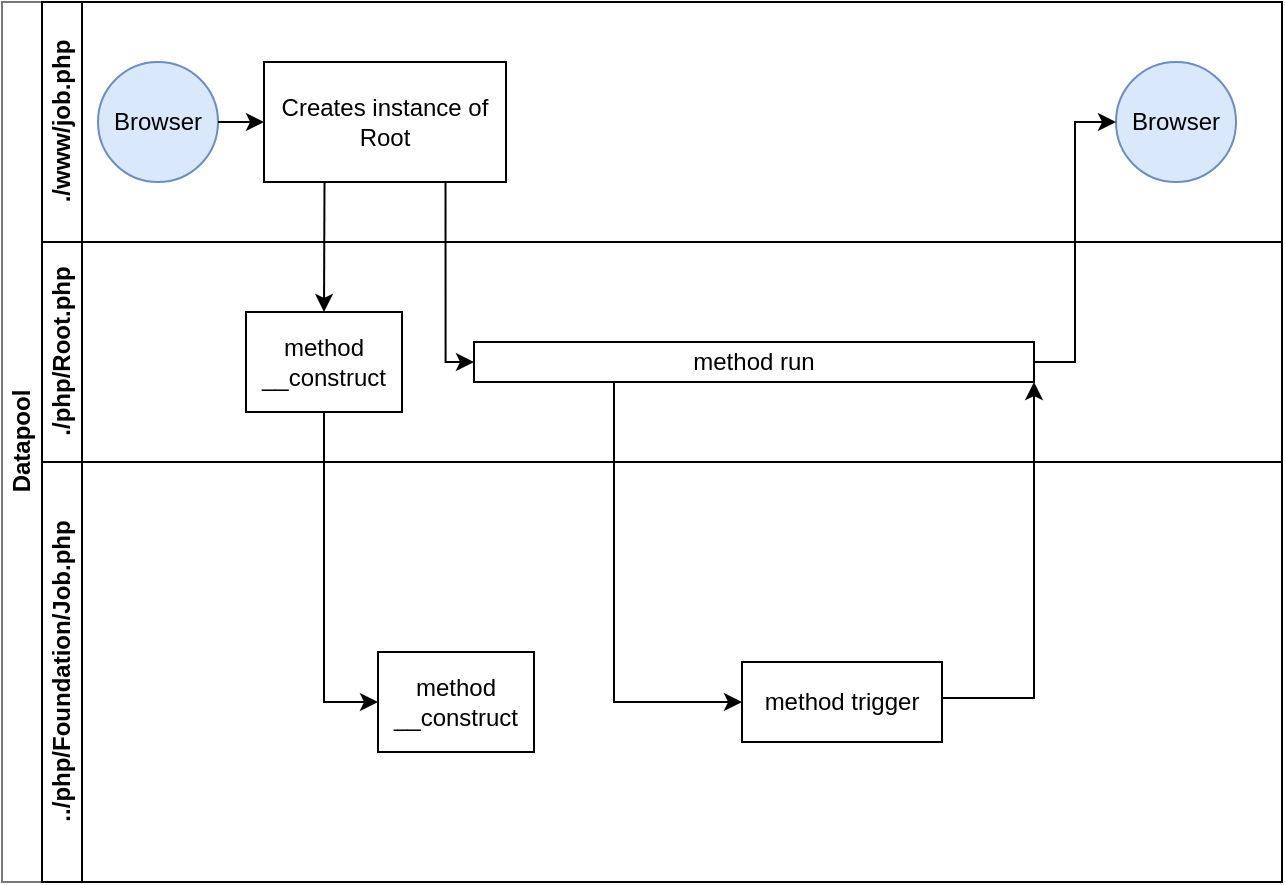 <mxfile version="22.1.7" type="device">
  <diagram id="prtHgNgQTEPvFCAcTncT" name="Page-1">
    <mxGraphModel dx="1434" dy="698" grid="1" gridSize="10" guides="1" tooltips="1" connect="1" arrows="1" fold="1" page="1" pageScale="1" pageWidth="827" pageHeight="1169" math="0" shadow="0">
      <root>
        <mxCell id="0" />
        <mxCell id="1" parent="0" />
        <mxCell id="dNxyNK7c78bLwvsdeMH5-19" value="Datapool" style="swimlane;html=1;childLayout=stackLayout;resizeParent=1;resizeParentMax=0;horizontal=0;startSize=20;horizontalStack=0;strokeColor=#787878;" parent="1" vertex="1">
          <mxGeometry x="40" y="122" width="640" height="440" as="geometry" />
        </mxCell>
        <mxCell id="dNxyNK7c78bLwvsdeMH5-20" value="./www/job.php" style="swimlane;html=1;startSize=20;horizontal=0;" parent="dNxyNK7c78bLwvsdeMH5-19" vertex="1">
          <mxGeometry x="20" width="620" height="120" as="geometry" />
        </mxCell>
        <mxCell id="dNxyNK7c78bLwvsdeMH5-23" value="Browser" style="ellipse;whiteSpace=wrap;html=1;fillColor=#dae8fc;strokeColor=#6c8ebf;" parent="dNxyNK7c78bLwvsdeMH5-20" vertex="1">
          <mxGeometry x="28" y="30" width="60" height="60" as="geometry" />
        </mxCell>
        <mxCell id="dNxyNK7c78bLwvsdeMH5-24" value="Creates instance of&lt;br&gt;Root" style="rounded=0;whiteSpace=wrap;html=1;fontFamily=Helvetica;fontSize=12;fontColor=#000000;align=center;" parent="dNxyNK7c78bLwvsdeMH5-20" vertex="1">
          <mxGeometry x="111" y="30" width="121" height="60" as="geometry" />
        </mxCell>
        <mxCell id="dNxyNK7c78bLwvsdeMH5-32" value="Browser" style="ellipse;whiteSpace=wrap;html=1;fillColor=#dae8fc;strokeColor=#6c8ebf;" parent="dNxyNK7c78bLwvsdeMH5-20" vertex="1">
          <mxGeometry x="537" y="30" width="60" height="60" as="geometry" />
        </mxCell>
        <mxCell id="dNxyNK7c78bLwvsdeMH5-25" value="" style="edgeStyle=orthogonalEdgeStyle;rounded=0;orthogonalLoop=1;jettySize=auto;html=1;entryX=0;entryY=0.5;entryDx=0;entryDy=0;" parent="dNxyNK7c78bLwvsdeMH5-20" source="dNxyNK7c78bLwvsdeMH5-23" target="dNxyNK7c78bLwvsdeMH5-24" edge="1">
          <mxGeometry relative="1" as="geometry" />
        </mxCell>
        <mxCell id="hF1_7_iLyHvrhmtnyJ__-1" value="&lt;div&gt;./php/Root.php&lt;/div&gt;" style="swimlane;html=1;startSize=20;horizontal=0;" parent="dNxyNK7c78bLwvsdeMH5-19" vertex="1">
          <mxGeometry x="20" y="120" width="620" height="110" as="geometry" />
        </mxCell>
        <mxCell id="hF1_7_iLyHvrhmtnyJ__-3" value="method run" style="rounded=0;whiteSpace=wrap;html=1;fontFamily=Helvetica;fontSize=12;fontColor=#000000;align=center;" parent="hF1_7_iLyHvrhmtnyJ__-1" vertex="1">
          <mxGeometry x="216" y="50" width="280" height="20" as="geometry" />
        </mxCell>
        <mxCell id="hF1_7_iLyHvrhmtnyJ__-17" value="&lt;div&gt;method&lt;/div&gt;&lt;div&gt;__construct&lt;/div&gt;" style="rounded=0;whiteSpace=wrap;html=1;fontFamily=Helvetica;fontSize=12;fontColor=#000000;align=center;" parent="hF1_7_iLyHvrhmtnyJ__-1" vertex="1">
          <mxGeometry x="102" y="35" width="78" height="50" as="geometry" />
        </mxCell>
        <mxCell id="dNxyNK7c78bLwvsdeMH5-21" value="../php/Foundation/Job.php" style="swimlane;html=1;startSize=20;horizontal=0;" parent="dNxyNK7c78bLwvsdeMH5-19" vertex="1">
          <mxGeometry x="20" y="230" width="620" height="210" as="geometry" />
        </mxCell>
        <mxCell id="dNxyNK7c78bLwvsdeMH5-26" value="method trigger" style="rounded=0;whiteSpace=wrap;html=1;fontFamily=Helvetica;fontSize=12;fontColor=#000000;align=center;" parent="dNxyNK7c78bLwvsdeMH5-21" vertex="1">
          <mxGeometry x="350" y="100" width="100" height="40" as="geometry" />
        </mxCell>
        <mxCell id="hF1_7_iLyHvrhmtnyJ__-22" value="&lt;div&gt;method&lt;/div&gt;&lt;div&gt;__construct&lt;/div&gt;" style="rounded=0;whiteSpace=wrap;html=1;fontFamily=Helvetica;fontSize=12;fontColor=#000000;align=center;" parent="dNxyNK7c78bLwvsdeMH5-21" vertex="1">
          <mxGeometry x="168" y="95" width="78" height="50" as="geometry" />
        </mxCell>
        <mxCell id="hF1_7_iLyHvrhmtnyJ__-2" value="" style="edgeStyle=orthogonalEdgeStyle;rounded=0;orthogonalLoop=1;jettySize=auto;html=1;endArrow=classic;endFill=1;entryX=0;entryY=0.5;entryDx=0;entryDy=0;" parent="dNxyNK7c78bLwvsdeMH5-19" source="hF1_7_iLyHvrhmtnyJ__-3" target="dNxyNK7c78bLwvsdeMH5-32" edge="1">
          <mxGeometry relative="1" as="geometry" />
        </mxCell>
        <mxCell id="hF1_7_iLyHvrhmtnyJ__-20" value="" style="endArrow=classic;html=1;rounded=0;entryX=0.5;entryY=0;entryDx=0;entryDy=0;exitX=0.25;exitY=1;exitDx=0;exitDy=0;" parent="dNxyNK7c78bLwvsdeMH5-19" source="dNxyNK7c78bLwvsdeMH5-24" target="hF1_7_iLyHvrhmtnyJ__-17" edge="1">
          <mxGeometry width="50" height="50" relative="1" as="geometry">
            <mxPoint x="136" y="290" as="sourcePoint" />
            <mxPoint x="186" y="240" as="targetPoint" />
          </mxGeometry>
        </mxCell>
        <mxCell id="hF1_7_iLyHvrhmtnyJ__-25" value="" style="endArrow=classic;html=1;rounded=0;entryX=0;entryY=0.5;entryDx=0;entryDy=0;exitX=0.5;exitY=1;exitDx=0;exitDy=0;edgeStyle=orthogonalEdgeStyle;" parent="dNxyNK7c78bLwvsdeMH5-19" source="hF1_7_iLyHvrhmtnyJ__-17" target="hF1_7_iLyHvrhmtnyJ__-22" edge="1">
          <mxGeometry width="50" height="50" relative="1" as="geometry">
            <mxPoint x="136" y="290" as="sourcePoint" />
            <mxPoint x="186" y="240" as="targetPoint" />
          </mxGeometry>
        </mxCell>
        <mxCell id="hF1_7_iLyHvrhmtnyJ__-28" value="" style="endArrow=classic;html=1;rounded=0;entryX=0;entryY=0.5;entryDx=0;entryDy=0;exitX=0.75;exitY=1;exitDx=0;exitDy=0;edgeStyle=orthogonalEdgeStyle;" parent="dNxyNK7c78bLwvsdeMH5-19" source="dNxyNK7c78bLwvsdeMH5-24" target="hF1_7_iLyHvrhmtnyJ__-3" edge="1">
          <mxGeometry width="50" height="50" relative="1" as="geometry">
            <mxPoint x="136" y="290" as="sourcePoint" />
            <mxPoint x="186" y="240" as="targetPoint" />
          </mxGeometry>
        </mxCell>
        <mxCell id="hF1_7_iLyHvrhmtnyJ__-30" value="" style="endArrow=classic;html=1;rounded=0;entryX=0;entryY=0.5;entryDx=0;entryDy=0;exitX=0.25;exitY=1;exitDx=0;exitDy=0;edgeStyle=orthogonalEdgeStyle;" parent="dNxyNK7c78bLwvsdeMH5-19" source="hF1_7_iLyHvrhmtnyJ__-3" target="dNxyNK7c78bLwvsdeMH5-26" edge="1">
          <mxGeometry width="50" height="50" relative="1" as="geometry">
            <mxPoint x="136" y="290" as="sourcePoint" />
            <mxPoint x="186" y="240" as="targetPoint" />
            <Array as="points">
              <mxPoint x="306" y="350" />
            </Array>
          </mxGeometry>
        </mxCell>
        <mxCell id="hF1_7_iLyHvrhmtnyJ__-16" value="" style="edgeStyle=orthogonalEdgeStyle;rounded=0;orthogonalLoop=1;jettySize=auto;html=1;endArrow=classic;endFill=1;entryX=1;entryY=1;entryDx=0;entryDy=0;exitX=1;exitY=0.5;exitDx=0;exitDy=0;" parent="dNxyNK7c78bLwvsdeMH5-19" source="dNxyNK7c78bLwvsdeMH5-26" target="hF1_7_iLyHvrhmtnyJ__-3" edge="1">
          <mxGeometry relative="1" as="geometry">
            <mxPoint x="457" y="261" as="sourcePoint" />
            <mxPoint x="309" y="315" as="targetPoint" />
            <Array as="points">
              <mxPoint x="470" y="348" />
              <mxPoint x="516" y="348" />
            </Array>
          </mxGeometry>
        </mxCell>
      </root>
    </mxGraphModel>
  </diagram>
</mxfile>
